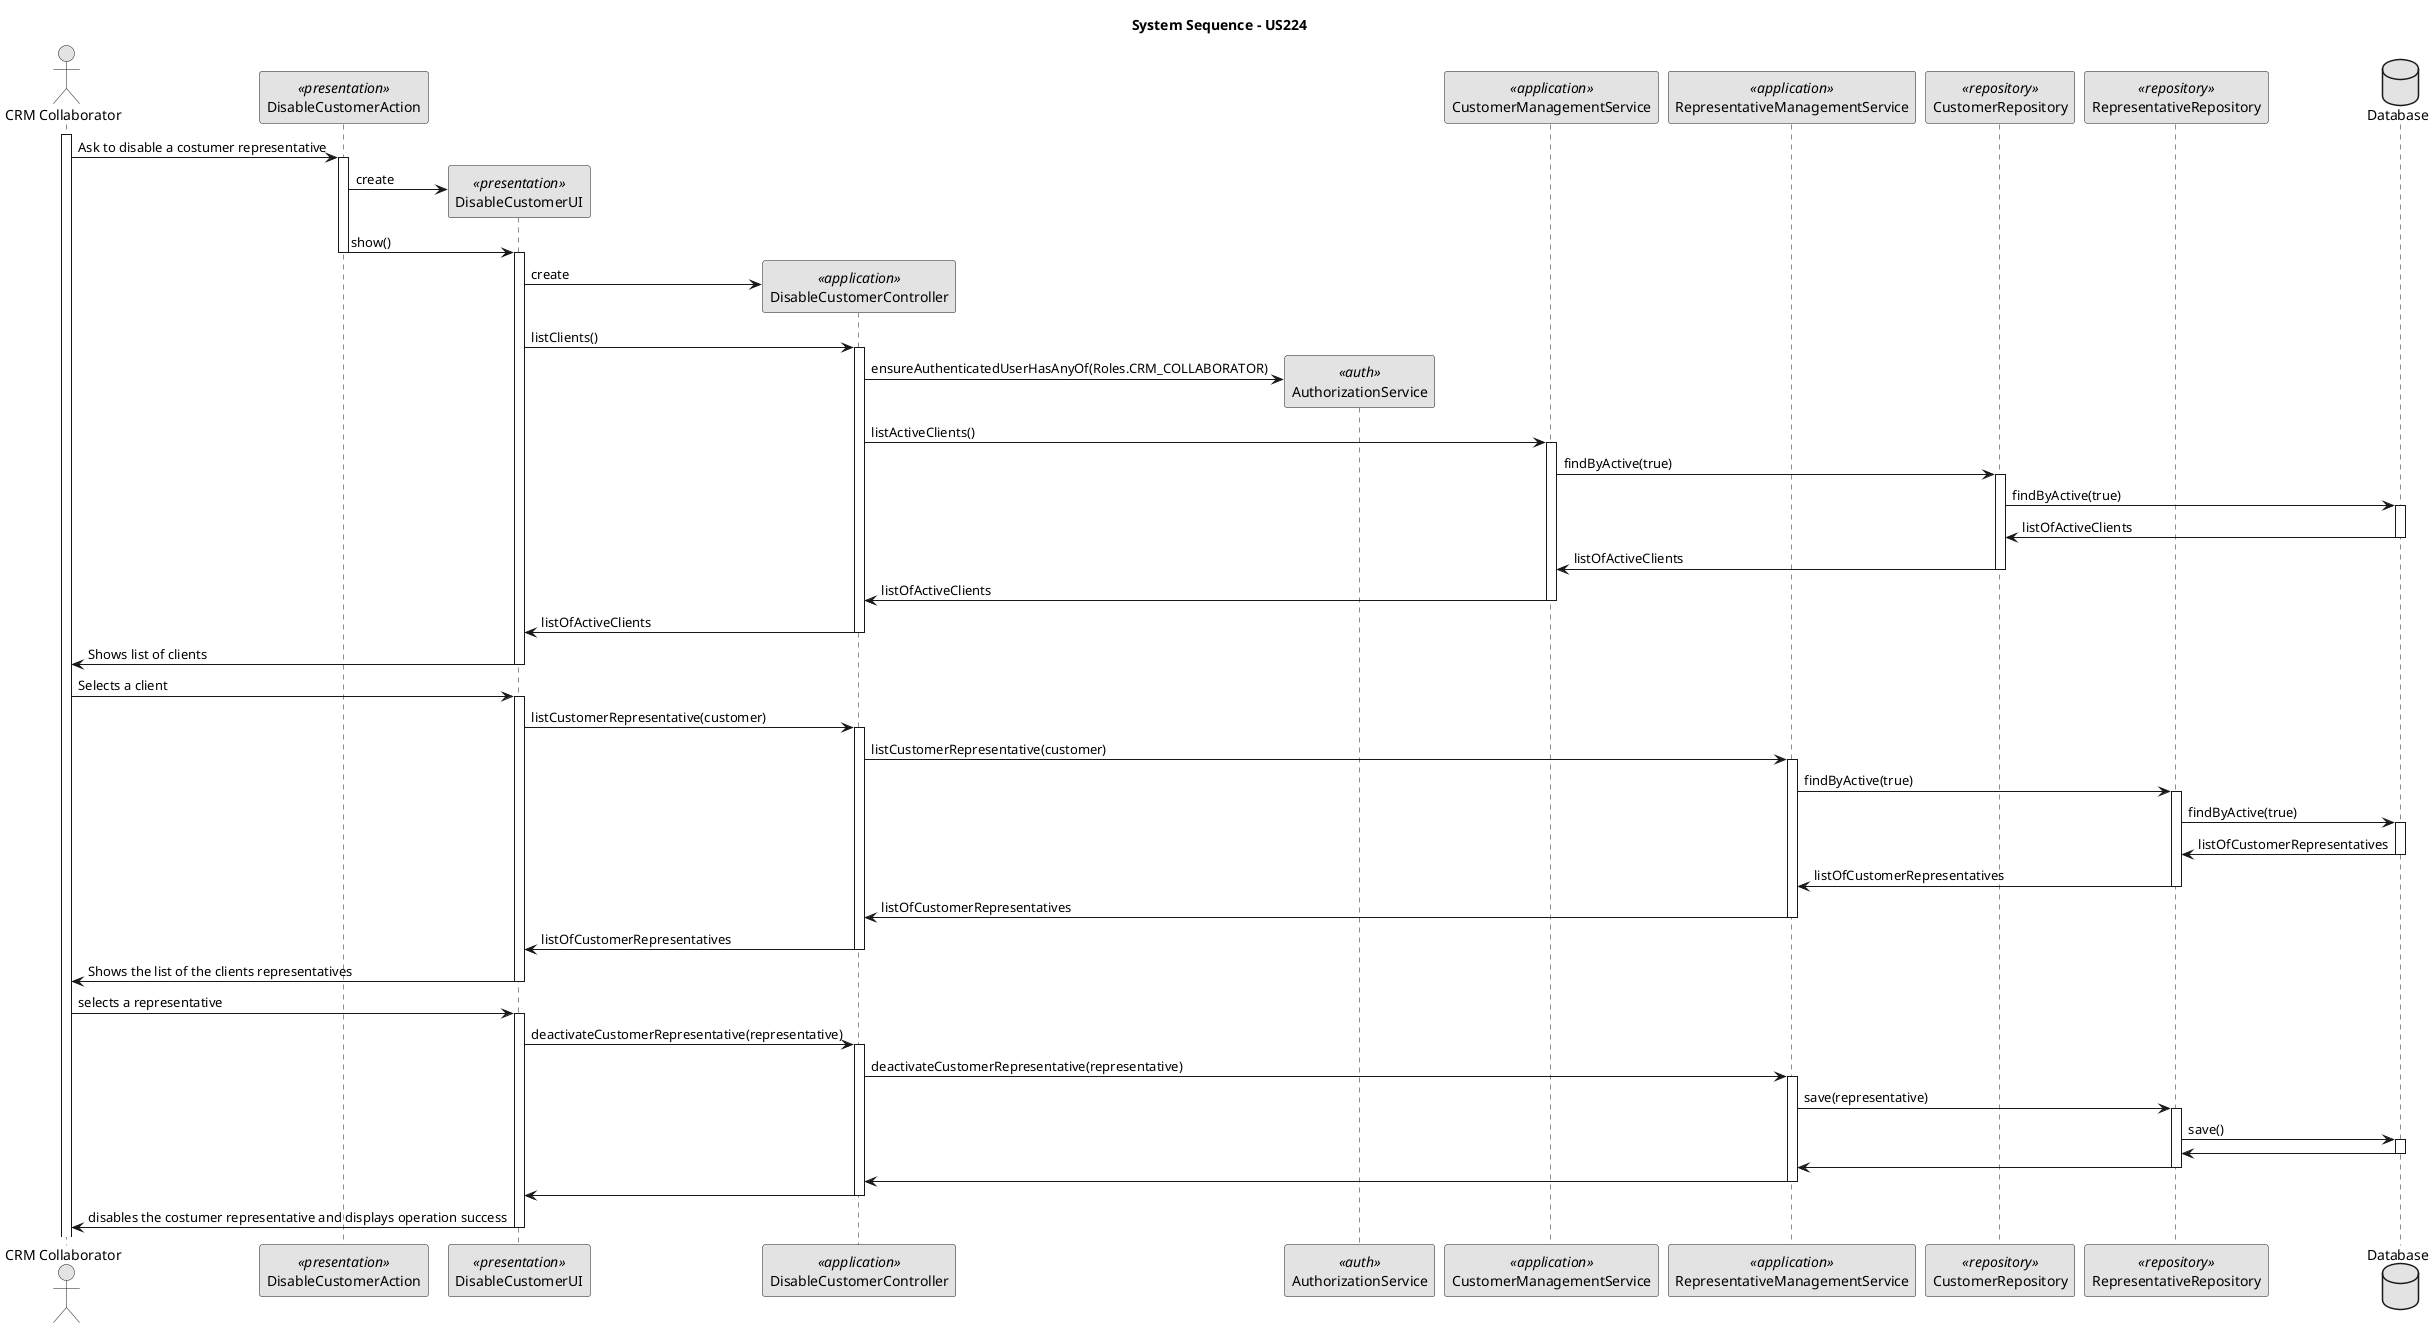 @startuml
skinparam monochrome true
skinparam packageStyle rectangle
skinparam shadowing false

actor "CRM Collaborator" as crmCollaborator
participant "DisableCustomerAction" as ACTION <<presentation>>
participant "DisableCustomerUI" as UI <<presentation>>
participant "DisableCustomerController" as CTRL <<application>>
participant "AuthorizationService" as AuthorizationService <<auth>>
participant "CustomerManagementService" as CustomerManagementService <<application>>
participant "RepresentativeManagementService" as RepresentativeManagementService <<application>>
participant "CustomerRepository" as CustomerRepository <<repository>>
participant "RepresentativeRepository" as RepresentativeRepository <<repository>>
database "Database" as Database


title System Sequence - US224

activate crmCollaborator

    crmCollaborator -> ACTION : Ask to disable a costumer representative
    activate ACTION

        ACTION -> UI** : create
        ACTION -> UI : show()
    deactivate ACTION

    activate UI

        UI -> CTRL** : create
        UI -> CTRL : listClients()
        activate CTRL

            CTRL -> AuthorizationService** : ensureAuthenticatedUserHasAnyOf(Roles.CRM_COLLABORATOR)
            CTRL -> CustomerManagementService : listActiveClients()
            activate CustomerManagementService

                CustomerManagementService -> CustomerRepository : findByActive(true)
                activate CustomerRepository

                    CustomerRepository -> Database : findByActive(true)
                    activate Database

                        Database -> CustomerRepository : listOfActiveClients
                    deactivate Database

                    CustomerRepository -> CustomerManagementService : listOfActiveClients
                deactivate CustomerRepository

                CustomerManagementService -> CTRL : listOfActiveClients
            deactivate CustomerManagementService

            CTRL -> UI : listOfActiveClients
        deactivate CTRL

        UI -> crmCollaborator : Shows list of clients
    deactivate UI

    crmCollaborator -> UI : Selects a client
    activate UI

        UI -> CTRL : listCustomerRepresentative(customer)
        activate CTRL

            CTRL -> RepresentativeManagementService : listCustomerRepresentative(customer)
            activate RepresentativeManagementService

                RepresentativeManagementService -> RepresentativeRepository : findByActive(true)
                activate RepresentativeRepository

                    RepresentativeRepository -> Database : findByActive(true)
                    activate Database

                        Database -> RepresentativeRepository : listOfCustomerRepresentatives
                    deactivate Database

                    RepresentativeRepository -> RepresentativeManagementService : listOfCustomerRepresentatives
                deactivate RepresentativeRepository

                RepresentativeManagementService -> CTRL : listOfCustomerRepresentatives
            deactivate RepresentativeManagementService

            CTRL -> UI : listOfCustomerRepresentatives
        deactivate CTRL

        UI -> crmCollaborator : Shows the list of the clients representatives
    deactivate UI

    crmCollaborator -> UI : selects a representative
    activate UI

        UI -> CTRL : deactivateCustomerRepresentative(representative)
        activate CTRL

            CTRL -> RepresentativeManagementService : deactivateCustomerRepresentative(representative)
            activate RepresentativeManagementService

                RepresentativeManagementService -> RepresentativeRepository : save(representative)
                activate RepresentativeRepository

                    RepresentativeRepository -> Database : save()
                    activate Database

                        Database -> RepresentativeRepository :
                    deactivate Database

                    RepresentativeRepository -> RepresentativeManagementService :
                deactivate RepresentativeRepository

                RepresentativeManagementService -> CTRL :
            deactivate RepresentativeManagementService

            CTRL -> UI :
        deactivate CTRL

        UI -> crmCollaborator : disables the costumer representative and displays operation success
    deactivate UI

@enduml
